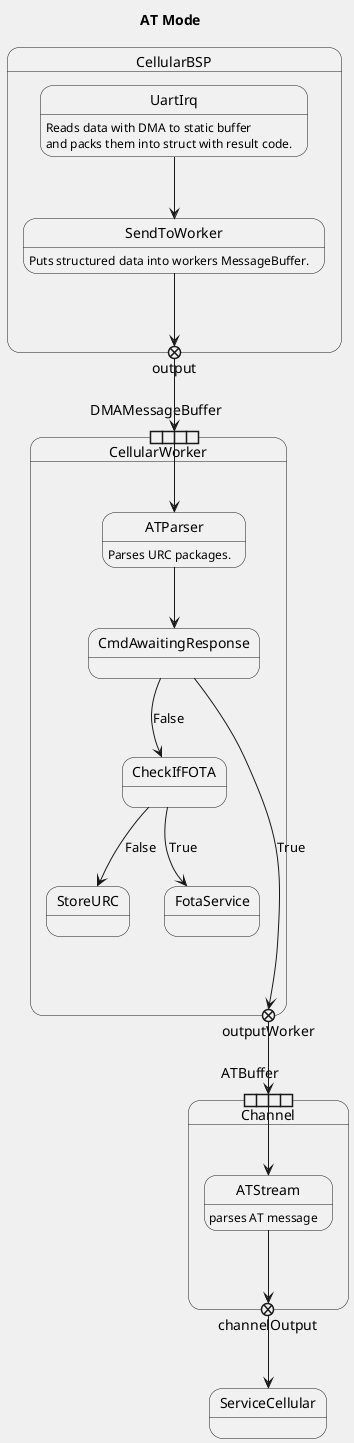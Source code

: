 @startuml
skinparam BackgroundColor F0F0F0
Title AT Mode

state CellularBSP {
  UartIrq: Reads data with DMA to static buffer
  UartIrq: and packs them into struct with result code.
  UartIrq --> SendToWorker
  SendToWorker: Puts structured data into workers MessageBuffer.
  SendToWorker --> output

  state output <<exitPoint>>
}

state CellularWorker{
  state DMAMessageBuffer <<expansionInput>> 

  DMAMessageBuffer --> ATParser
  ATParser: Parses URC packages.
  ATParser --> CmdAwaitingResponse
  
  state CmdAwaitingResponse <<choice>>
  CmdAwaitingResponse ----> outputWorker : True
  CmdAwaitingResponse --> CheckIfFOTA : False

  CheckIfFOTA --> StoreURC : False
  CheckIfFOTA --> FotaService : True

  state outputWorker <<exitPoint>>
}

output --> DMAMessageBuffer

state Channel {
  state ATBuffer <<expansionInput>>
  
  ATBuffer --> ATStream 
  ATStream: parses AT message
  
  ATStream --> channelOutput

  state channelOutput <<exitPoint>>
}

outputWorker --> ATBuffer
channelOutput --> ServiceCellular
@enduml
